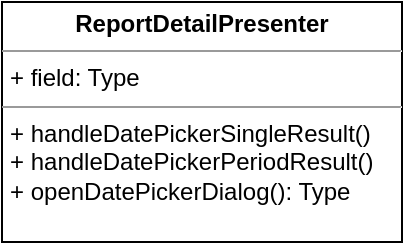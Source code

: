 <mxfile version="15.9.1" type="github">
  <diagram id="mPTwxamNYSwPW7kSz7A5" name="Page-1">
    <mxGraphModel dx="569" dy="309" grid="1" gridSize="10" guides="1" tooltips="1" connect="1" arrows="1" fold="1" page="1" pageScale="1" pageWidth="850" pageHeight="1100" math="0" shadow="0">
      <root>
        <mxCell id="0" />
        <mxCell id="1" parent="0" />
        <mxCell id="raneWIdsYM0xi1XRnZLK-1" value="&lt;p style=&quot;margin: 0px ; margin-top: 4px ; text-align: center&quot;&gt;&lt;b&gt;ReportDetailPresenter&lt;/b&gt;&lt;/p&gt;&lt;hr size=&quot;1&quot;&gt;&lt;p style=&quot;margin: 0px ; margin-left: 4px&quot;&gt;+ field: Type&lt;/p&gt;&lt;hr size=&quot;1&quot;&gt;&lt;p style=&quot;margin: 0px ; margin-left: 4px&quot;&gt;+ handleDatePickerSingleResult()&lt;/p&gt;&lt;p style=&quot;margin: 0px ; margin-left: 4px&quot;&gt;+ handleDatePickerPeriodResult()&lt;br&gt;&lt;/p&gt;&lt;p style=&quot;margin: 0px ; margin-left: 4px&quot;&gt;+ openDatePickerDialog(): Type&lt;/p&gt;" style="verticalAlign=top;align=left;overflow=fill;fontSize=12;fontFamily=Helvetica;html=1;" parent="1" vertex="1">
          <mxGeometry x="80" y="80" width="200" height="120" as="geometry" />
        </mxCell>
      </root>
    </mxGraphModel>
  </diagram>
</mxfile>
